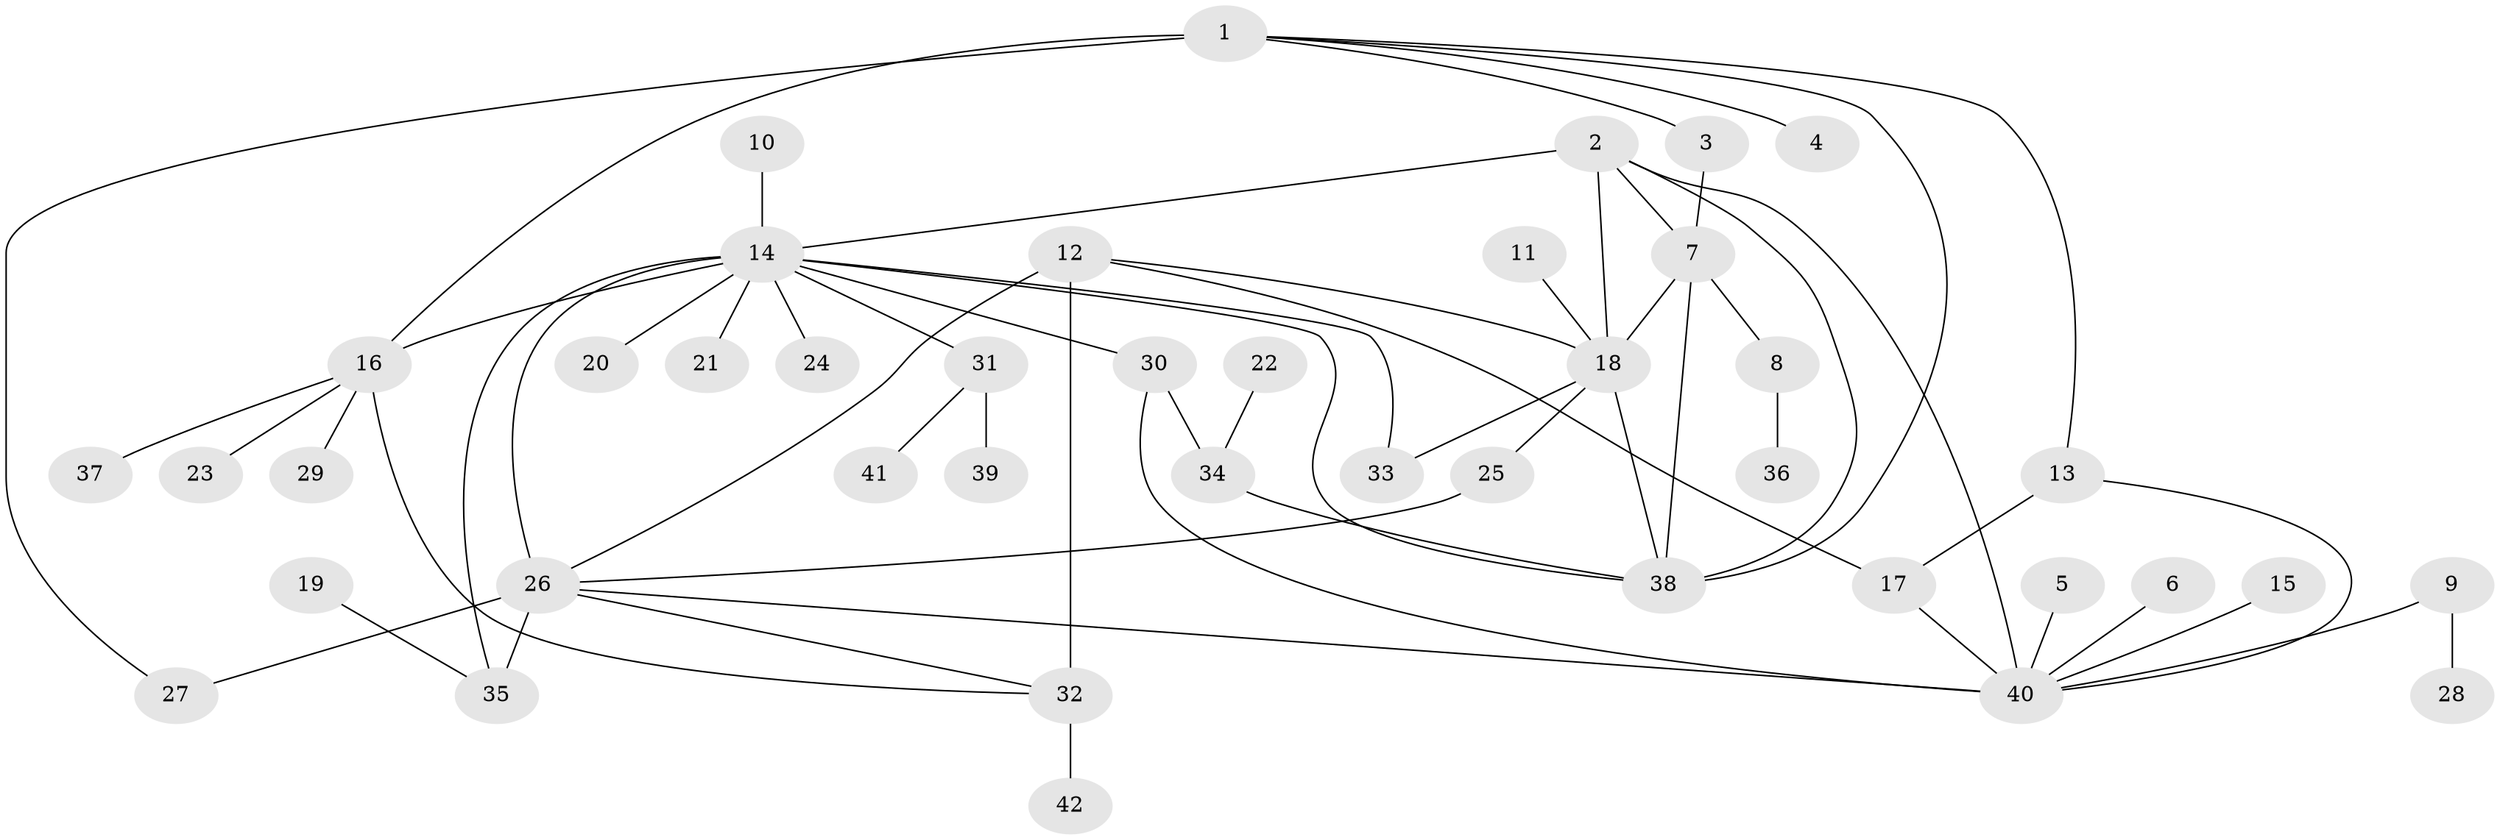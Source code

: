 // original degree distribution, {5: 0.07228915662650602, 15: 0.012048192771084338, 7: 0.03614457831325301, 3: 0.07228915662650602, 6: 0.03614457831325301, 4: 0.04819277108433735, 12: 0.012048192771084338, 10: 0.012048192771084338, 8: 0.012048192771084338, 2: 0.20481927710843373, 1: 0.4819277108433735}
// Generated by graph-tools (version 1.1) at 2025/02/03/09/25 03:02:46]
// undirected, 42 vertices, 60 edges
graph export_dot {
graph [start="1"]
  node [color=gray90,style=filled];
  1;
  2;
  3;
  4;
  5;
  6;
  7;
  8;
  9;
  10;
  11;
  12;
  13;
  14;
  15;
  16;
  17;
  18;
  19;
  20;
  21;
  22;
  23;
  24;
  25;
  26;
  27;
  28;
  29;
  30;
  31;
  32;
  33;
  34;
  35;
  36;
  37;
  38;
  39;
  40;
  41;
  42;
  1 -- 3 [weight=1.0];
  1 -- 4 [weight=1.0];
  1 -- 13 [weight=1.0];
  1 -- 16 [weight=3.0];
  1 -- 27 [weight=1.0];
  1 -- 38 [weight=1.0];
  2 -- 7 [weight=1.0];
  2 -- 14 [weight=1.0];
  2 -- 18 [weight=1.0];
  2 -- 38 [weight=1.0];
  2 -- 40 [weight=1.0];
  3 -- 7 [weight=1.0];
  5 -- 40 [weight=1.0];
  6 -- 40 [weight=1.0];
  7 -- 8 [weight=1.0];
  7 -- 18 [weight=1.0];
  7 -- 38 [weight=1.0];
  8 -- 36 [weight=1.0];
  9 -- 28 [weight=1.0];
  9 -- 40 [weight=1.0];
  10 -- 14 [weight=1.0];
  11 -- 18 [weight=1.0];
  12 -- 17 [weight=1.0];
  12 -- 18 [weight=1.0];
  12 -- 26 [weight=1.0];
  12 -- 32 [weight=3.0];
  13 -- 17 [weight=2.0];
  13 -- 40 [weight=1.0];
  14 -- 16 [weight=1.0];
  14 -- 20 [weight=1.0];
  14 -- 21 [weight=1.0];
  14 -- 24 [weight=1.0];
  14 -- 26 [weight=2.0];
  14 -- 30 [weight=1.0];
  14 -- 31 [weight=1.0];
  14 -- 33 [weight=1.0];
  14 -- 35 [weight=1.0];
  14 -- 38 [weight=1.0];
  15 -- 40 [weight=1.0];
  16 -- 23 [weight=1.0];
  16 -- 29 [weight=1.0];
  16 -- 32 [weight=1.0];
  16 -- 37 [weight=1.0];
  17 -- 40 [weight=2.0];
  18 -- 25 [weight=1.0];
  18 -- 33 [weight=1.0];
  18 -- 38 [weight=1.0];
  19 -- 35 [weight=1.0];
  22 -- 34 [weight=1.0];
  25 -- 26 [weight=1.0];
  26 -- 27 [weight=1.0];
  26 -- 32 [weight=1.0];
  26 -- 35 [weight=2.0];
  26 -- 40 [weight=1.0];
  30 -- 34 [weight=1.0];
  30 -- 40 [weight=1.0];
  31 -- 39 [weight=1.0];
  31 -- 41 [weight=1.0];
  32 -- 42 [weight=1.0];
  34 -- 38 [weight=1.0];
}
